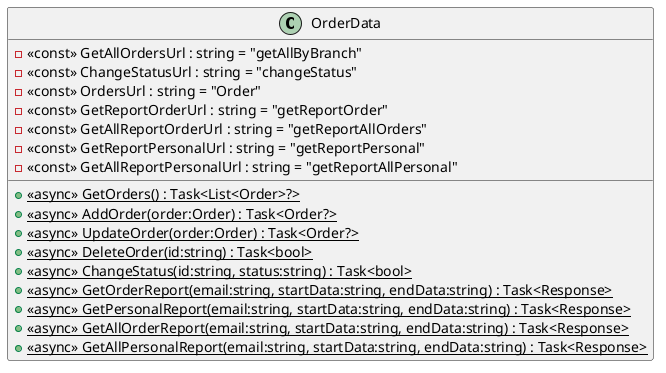@startuml
class OrderData {
    - <<const>> GetAllOrdersUrl : string = "getAllByBranch"
    - <<const>> ChangeStatusUrl : string = "changeStatus"
    - <<const>> OrdersUrl : string = "Order"
    - <<const>> GetReportOrderUrl : string = "getReportOrder"
    - <<const>> GetAllReportOrderUrl : string = "getReportAllOrders"
    - <<const>> GetReportPersonalUrl : string = "getReportPersonal"
    - <<const>> GetAllReportPersonalUrl : string = "getReportAllPersonal"
    + {static} <<async>> GetOrders() : Task<List<Order>?>
    + {static} <<async>> AddOrder(order:Order) : Task<Order?>
    + {static} <<async>> UpdateOrder(order:Order) : Task<Order?>
    + {static} <<async>> DeleteOrder(id:string) : Task<bool>
    + {static} <<async>> ChangeStatus(id:string, status:string) : Task<bool>
    + {static} <<async>> GetOrderReport(email:string, startData:string, endData:string) : Task<Response>
    + {static} <<async>> GetPersonalReport(email:string, startData:string, endData:string) : Task<Response>
    + {static} <<async>> GetAllOrderReport(email:string, startData:string, endData:string) : Task<Response>
    + {static} <<async>> GetAllPersonalReport(email:string, startData:string, endData:string) : Task<Response>
}
@enduml
